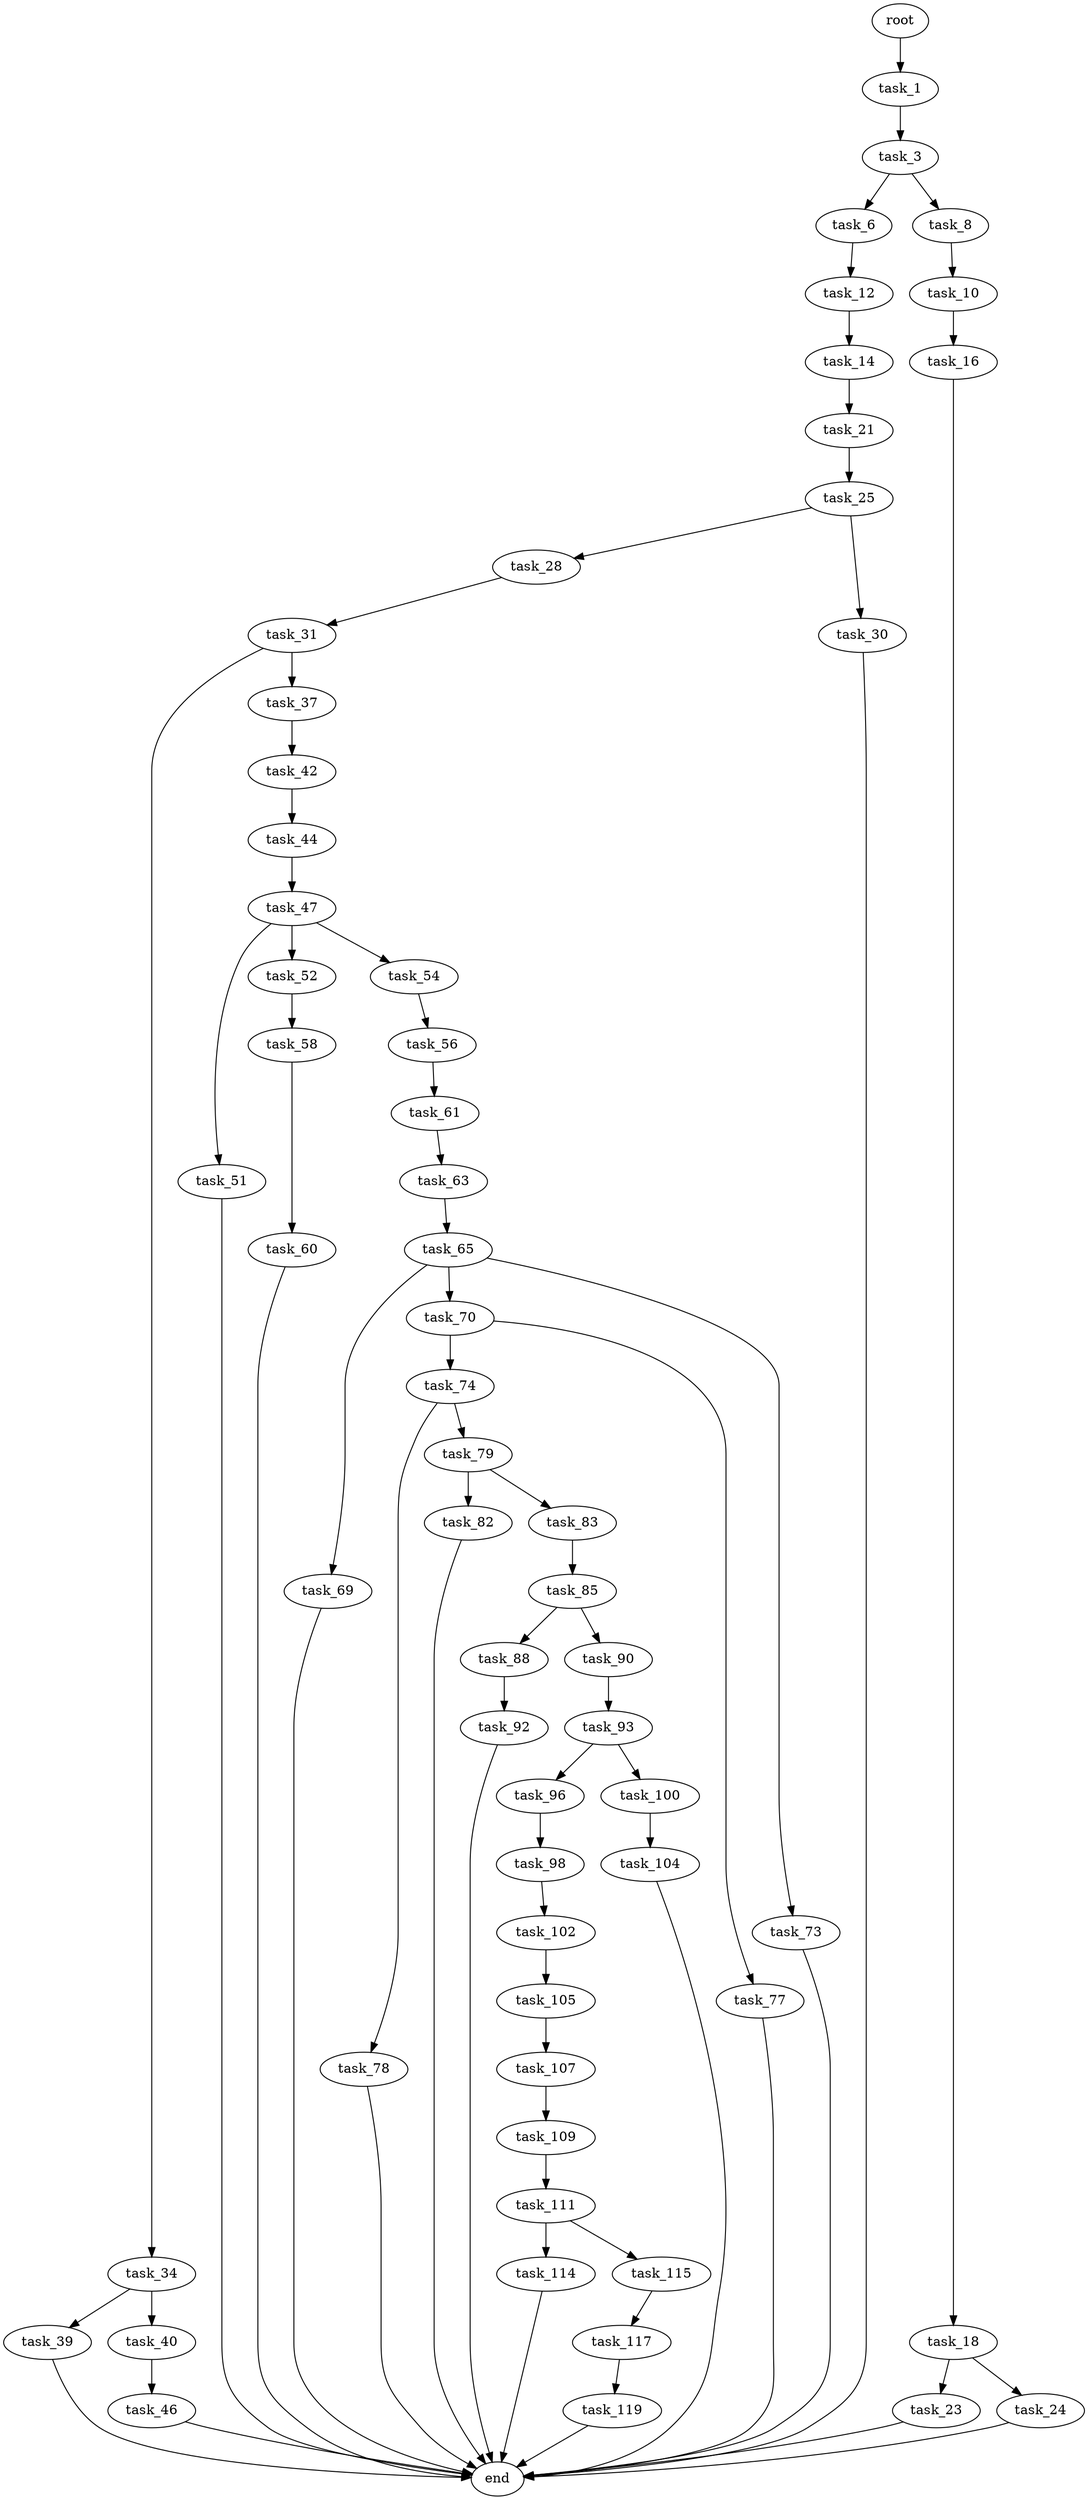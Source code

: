 digraph G {
  root [size="0.000000"];
  task_1 [size="432577238394.000000"];
  task_3 [size="25876920825.000000"];
  task_6 [size="1268680378665.000000"];
  task_8 [size="27357720096.000000"];
  task_12 [size="30606630254.000000"];
  task_10 [size="841508233821.000000"];
  task_16 [size="6612803040.000000"];
  task_14 [size="231928233984.000000"];
  task_21 [size="4199530630.000000"];
  task_18 [size="8589934592.000000"];
  task_23 [size="68719476736.000000"];
  task_24 [size="49689106690.000000"];
  task_25 [size="4215818454.000000"];
  end [size="0.000000"];
  task_28 [size="226583055928.000000"];
  task_30 [size="33112726171.000000"];
  task_31 [size="8589934592.000000"];
  task_34 [size="8589934592.000000"];
  task_37 [size="657662409533.000000"];
  task_39 [size="277701304277.000000"];
  task_40 [size="302195130068.000000"];
  task_42 [size="1073741824000.000000"];
  task_46 [size="630317718680.000000"];
  task_44 [size="3413191384.000000"];
  task_47 [size="366755338379.000000"];
  task_51 [size="211407922182.000000"];
  task_52 [size="35113872972.000000"];
  task_54 [size="18254366774.000000"];
  task_58 [size="4379713709.000000"];
  task_56 [size="249948560737.000000"];
  task_61 [size="368293445632.000000"];
  task_60 [size="68719476736.000000"];
  task_63 [size="19598809465.000000"];
  task_65 [size="22991523930.000000"];
  task_69 [size="142849539031.000000"];
  task_70 [size="1040576676.000000"];
  task_73 [size="185958305417.000000"];
  task_74 [size="113456998419.000000"];
  task_77 [size="28991029248.000000"];
  task_78 [size="154865840748.000000"];
  task_79 [size="1409401234.000000"];
  task_82 [size="107077312839.000000"];
  task_83 [size="11028717767.000000"];
  task_85 [size="28991029248.000000"];
  task_88 [size="68719476736.000000"];
  task_90 [size="21508183851.000000"];
  task_92 [size="796804243612.000000"];
  task_93 [size="68719476736.000000"];
  task_96 [size="1072887239.000000"];
  task_100 [size="31779669552.000000"];
  task_98 [size="1073741824000.000000"];
  task_102 [size="28991029248.000000"];
  task_104 [size="24962047352.000000"];
  task_105 [size="567105505252.000000"];
  task_107 [size="82435696472.000000"];
  task_109 [size="134217728000.000000"];
  task_111 [size="1253121453.000000"];
  task_114 [size="119132088939.000000"];
  task_115 [size="8589934592.000000"];
  task_117 [size="3327656715.000000"];
  task_119 [size="13895347067.000000"];

  root -> task_1 [size="1.000000"];
  task_1 -> task_3 [size="301989888.000000"];
  task_3 -> task_6 [size="33554432.000000"];
  task_3 -> task_8 [size="33554432.000000"];
  task_6 -> task_12 [size="838860800.000000"];
  task_8 -> task_10 [size="679477248.000000"];
  task_12 -> task_14 [size="536870912.000000"];
  task_10 -> task_16 [size="679477248.000000"];
  task_16 -> task_18 [size="134217728.000000"];
  task_14 -> task_21 [size="301989888.000000"];
  task_21 -> task_25 [size="134217728.000000"];
  task_18 -> task_23 [size="33554432.000000"];
  task_18 -> task_24 [size="33554432.000000"];
  task_23 -> end [size="1.000000"];
  task_24 -> end [size="1.000000"];
  task_25 -> task_28 [size="134217728.000000"];
  task_25 -> task_30 [size="134217728.000000"];
  task_28 -> task_31 [size="301989888.000000"];
  task_30 -> end [size="1.000000"];
  task_31 -> task_34 [size="33554432.000000"];
  task_31 -> task_37 [size="33554432.000000"];
  task_34 -> task_39 [size="33554432.000000"];
  task_34 -> task_40 [size="33554432.000000"];
  task_37 -> task_42 [size="411041792.000000"];
  task_39 -> end [size="1.000000"];
  task_40 -> task_46 [size="536870912.000000"];
  task_42 -> task_44 [size="838860800.000000"];
  task_46 -> end [size="1.000000"];
  task_44 -> task_47 [size="134217728.000000"];
  task_47 -> task_51 [size="411041792.000000"];
  task_47 -> task_52 [size="411041792.000000"];
  task_47 -> task_54 [size="411041792.000000"];
  task_51 -> end [size="1.000000"];
  task_52 -> task_58 [size="679477248.000000"];
  task_54 -> task_56 [size="75497472.000000"];
  task_58 -> task_60 [size="75497472.000000"];
  task_56 -> task_61 [size="838860800.000000"];
  task_61 -> task_63 [size="411041792.000000"];
  task_60 -> end [size="1.000000"];
  task_63 -> task_65 [size="411041792.000000"];
  task_65 -> task_69 [size="536870912.000000"];
  task_65 -> task_70 [size="536870912.000000"];
  task_65 -> task_73 [size="536870912.000000"];
  task_69 -> end [size="1.000000"];
  task_70 -> task_74 [size="33554432.000000"];
  task_70 -> task_77 [size="33554432.000000"];
  task_73 -> end [size="1.000000"];
  task_74 -> task_78 [size="301989888.000000"];
  task_74 -> task_79 [size="301989888.000000"];
  task_77 -> end [size="1.000000"];
  task_78 -> end [size="1.000000"];
  task_79 -> task_82 [size="75497472.000000"];
  task_79 -> task_83 [size="75497472.000000"];
  task_82 -> end [size="1.000000"];
  task_83 -> task_85 [size="679477248.000000"];
  task_85 -> task_88 [size="75497472.000000"];
  task_85 -> task_90 [size="75497472.000000"];
  task_88 -> task_92 [size="134217728.000000"];
  task_90 -> task_93 [size="679477248.000000"];
  task_92 -> end [size="1.000000"];
  task_93 -> task_96 [size="134217728.000000"];
  task_93 -> task_100 [size="134217728.000000"];
  task_96 -> task_98 [size="33554432.000000"];
  task_100 -> task_104 [size="679477248.000000"];
  task_98 -> task_102 [size="838860800.000000"];
  task_102 -> task_105 [size="75497472.000000"];
  task_104 -> end [size="1.000000"];
  task_105 -> task_107 [size="536870912.000000"];
  task_107 -> task_109 [size="301989888.000000"];
  task_109 -> task_111 [size="209715200.000000"];
  task_111 -> task_114 [size="33554432.000000"];
  task_111 -> task_115 [size="33554432.000000"];
  task_114 -> end [size="1.000000"];
  task_115 -> task_117 [size="33554432.000000"];
  task_117 -> task_119 [size="209715200.000000"];
  task_119 -> end [size="1.000000"];
}
